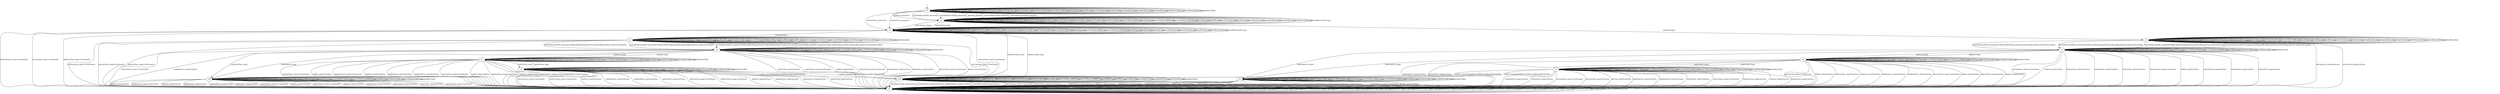 digraph "msquicModels/msquic-BWRCA-0/learnedModel" {
s0 [label=s0];
s1 [label=s1];
s2 [label=s2];
s3 [label=s3];
s4 [label=s4];
s5 [label=s5];
s6 [label=s6];
s7 [label=s7];
s8 [label=s8];
s9 [label=s9];
s10 [label=s10];
s11 [label=s11];
s12 [label=s12];
s13 [label=s13];
s14 [label=s14];
s0 -> s2  [label="initPing_short/retry "];
s0 -> s1  [label="initConClose_short/retry "];
s0 -> s2  [label="initCltHello-vldACK_short/retry "];
s0 -> s2  [label="initCltHello-invldACK_short/retry "];
s0 -> s0  [label="hndPing_short/ "];
s0 -> s0  [label="hndFin_short/ "];
s0 -> s0  [label="hndConClose_short/ "];
s0 -> s0  [label="hndCert_short/ "];
s0 -> s0  [label="hndEmpCert_short/ "];
s0 -> s0  [label="hndInvldCert_short/ "];
s0 -> s0  [label="hndCertVer_short/ "];
s0 -> s0  [label="VldNewConID_short/ "];
s0 -> s0  [label="InvldNewConID_short/ "];
s0 -> s2  [label="initPing_long/retry "];
s0 -> s1  [label="initConClose_long/retry "];
s0 -> s2  [label="initCltHello-vldACK_long/retry "];
s0 -> s2  [label="initCltHello-invldACK_long/retry "];
s0 -> s0  [label="hndPing_long/ "];
s0 -> s0  [label="hndFin_long/ "];
s0 -> s0  [label="hndConClose_long/ "];
s0 -> s0  [label="hndCert_long/ "];
s0 -> s0  [label="hndEmpCert_long/ "];
s0 -> s0  [label="hndInvldCert_long/ "];
s0 -> s0  [label="hndCertVer_long/ "];
s0 -> s0  [label="VldNewConID_long/ "];
s0 -> s0  [label="InvldNewConID_long/ "];
s0 -> s0  [label="[IncRetryTkn]/ "];
s1 -> s1  [label="initPing_short/ "];
s1 -> s5  [label="initConClose_short/<ConClosed> "];
s1 -> s1  [label="initCltHello-vldACK_short/ "];
s1 -> s1  [label="initCltHello-invldACK_short/ "];
s1 -> s1  [label="hndPing_short/ "];
s1 -> s1  [label="hndFin_short/ "];
s1 -> s5  [label="hndConClose_short/<ConClosed> "];
s1 -> s1  [label="hndCert_short/ "];
s1 -> s1  [label="hndEmpCert_short/ "];
s1 -> s1  [label="hndInvldCert_short/ "];
s1 -> s1  [label="hndCertVer_short/ "];
s1 -> s1  [label="VldNewConID_short/ "];
s1 -> s1  [label="InvldNewConID_short/ "];
s1 -> s1  [label="initPing_long/ "];
s1 -> s5  [label="initConClose_long/<ConClosed> "];
s1 -> s1  [label="initCltHello-vldACK_long/ "];
s1 -> s1  [label="initCltHello-invldACK_long/ "];
s1 -> s1  [label="hndPing_long/ "];
s1 -> s1  [label="hndFin_long/ "];
s1 -> s5  [label="hndConClose_long/<ConClosed> "];
s1 -> s1  [label="hndCert_long/ "];
s1 -> s1  [label="hndEmpCert_long/ "];
s1 -> s1  [label="hndInvldCert_long/ "];
s1 -> s1  [label="hndCertVer_long/ "];
s1 -> s1  [label="VldNewConID_long/ "];
s1 -> s1  [label="InvldNewConID_long/ "];
s1 -> s4  [label="[IncRetryTkn]/ "];
s2 -> s2  [label="initPing_short/ "];
s2 -> s1  [label="initConClose_short/ "];
s2 -> s2  [label="initCltHello-vldACK_short/ "];
s2 -> s2  [label="initCltHello-invldACK_short/ "];
s2 -> s2  [label="hndPing_short/ "];
s2 -> s2  [label="hndFin_short/ "];
s2 -> s2  [label="hndConClose_short/ "];
s2 -> s2  [label="hndCert_short/ "];
s2 -> s2  [label="hndEmpCert_short/ "];
s2 -> s2  [label="hndInvldCert_short/ "];
s2 -> s2  [label="hndCertVer_short/ "];
s2 -> s2  [label="VldNewConID_short/ "];
s2 -> s2  [label="InvldNewConID_short/ "];
s2 -> s2  [label="initPing_long/ "];
s2 -> s1  [label="initConClose_long/ "];
s2 -> s2  [label="initCltHello-vldACK_long/ "];
s2 -> s2  [label="initCltHello-invldACK_long/ "];
s2 -> s2  [label="hndPing_long/ "];
s2 -> s2  [label="hndFin_long/ "];
s2 -> s2  [label="hndConClose_long/ "];
s2 -> s2  [label="hndCert_long/ "];
s2 -> s2  [label="hndEmpCert_long/ "];
s2 -> s2  [label="hndInvldCert_long/ "];
s2 -> s2  [label="hndCertVer_long/ "];
s2 -> s2  [label="VldNewConID_long/ "];
s2 -> s2  [label="InvldNewConID_long/ "];
s2 -> s3  [label="[IncRetryTkn]/ "];
s3 -> s3  [label="initPing_short/ "];
s3 -> s5  [label="initConClose_short/ConClose "];
s3 -> s7  [label="initCltHello-vldACK_short/initSvrHello,hndProNego,hEncExt,hndCertReq,hndCert,hndCertVer,hndFin "];
s3 -> s7  [label="initCltHello-invldACK_short/initSvrHello,hndProNego,hEncExt,hndCertReq,hndCert,hndCertVer,hndFin "];
s3 -> s3  [label="hndPing_short/ "];
s3 -> s3  [label="hndFin_short/ "];
s3 -> s3  [label="hndConClose_short/ "];
s3 -> s3  [label="hndCert_short/ "];
s3 -> s3  [label="hndEmpCert_short/ "];
s3 -> s3  [label="hndInvldCert_short/ "];
s3 -> s3  [label="hndCertVer_short/ "];
s3 -> s3  [label="VldNewConID_short/ "];
s3 -> s3  [label="InvldNewConID_short/ "];
s3 -> s3  [label="initPing_long/ "];
s3 -> s5  [label="initConClose_long/ConClose "];
s3 -> s7  [label="initCltHello-vldACK_long/initSvrHello,hndProNego,hEncExt,hndCertReq,hndCert,hndCertVer,hndFin "];
s3 -> s7  [label="initCltHello-invldACK_long/initSvrHello,hndProNego,hEncExt,hndCertReq,hndCert,hndCertVer,hndFin "];
s3 -> s3  [label="hndPing_long/ "];
s3 -> s3  [label="hndFin_long/ "];
s3 -> s3  [label="hndConClose_long/ "];
s3 -> s3  [label="hndCert_long/ "];
s3 -> s3  [label="hndEmpCert_long/ "];
s3 -> s3  [label="hndInvldCert_long/ "];
s3 -> s3  [label="hndCertVer_long/ "];
s3 -> s3  [label="VldNewConID_long/ "];
s3 -> s3  [label="InvldNewConID_long/ "];
s3 -> s3  [label="[IncRetryTkn]/ "];
s4 -> s4  [label="initPing_short/ "];
s4 -> s5  [label="initConClose_short/<ConClosed> "];
s4 -> s6  [label="initCltHello-vldACK_short/initSvrHello,hndProNego,hEncExt,hndCertReq,hndCert,hndCertVer,hndFin "];
s4 -> s6  [label="initCltHello-invldACK_short/initSvrHello,hndProNego,hEncExt,hndCertReq,hndCert,hndCertVer,hndFin "];
s4 -> s4  [label="hndPing_short/ "];
s4 -> s4  [label="hndFin_short/ "];
s4 -> s5  [label="hndConClose_short/<ConClosed> "];
s4 -> s4  [label="hndCert_short/ "];
s4 -> s4  [label="hndEmpCert_short/ "];
s4 -> s4  [label="hndInvldCert_short/ "];
s4 -> s4  [label="hndCertVer_short/ "];
s4 -> s4  [label="VldNewConID_short/ "];
s4 -> s4  [label="InvldNewConID_short/ "];
s4 -> s4  [label="initPing_long/ "];
s4 -> s5  [label="initConClose_long/<ConClosed> "];
s4 -> s6  [label="initCltHello-vldACK_long/initSvrHello,hndProNego,hEncExt,hndCertReq,hndCert,hndCertVer,hndFin "];
s4 -> s6  [label="initCltHello-invldACK_long/initSvrHello,hndProNego,hEncExt,hndCertReq,hndCert,hndCertVer,hndFin "];
s4 -> s4  [label="hndPing_long/ "];
s4 -> s4  [label="hndFin_long/ "];
s4 -> s5  [label="hndConClose_long/<ConClosed> "];
s4 -> s4  [label="hndCert_long/ "];
s4 -> s4  [label="hndEmpCert_long/ "];
s4 -> s4  [label="hndInvldCert_long/ "];
s4 -> s4  [label="hndCertVer_long/ "];
s4 -> s4  [label="VldNewConID_long/ "];
s4 -> s4  [label="InvldNewConID_long/ "];
s4 -> s4  [label="[IncRetryTkn]/ "];
s5 -> s5  [label="initPing_short/<ConClosed> "];
s5 -> s5  [label="initConClose_short/<ConClosed> "];
s5 -> s5  [label="initCltHello-vldACK_short/<ConClosed> "];
s5 -> s5  [label="initCltHello-invldACK_short/<ConClosed> "];
s5 -> s5  [label="hndPing_short/<ConClosed> "];
s5 -> s5  [label="hndFin_short/<ConClosed> "];
s5 -> s5  [label="hndConClose_short/<ConClosed> "];
s5 -> s5  [label="hndCert_short/<ConClosed> "];
s5 -> s5  [label="hndEmpCert_short/<ConClosed> "];
s5 -> s5  [label="hndInvldCert_short/<ConClosed> "];
s5 -> s5  [label="hndCertVer_short/<ConClosed> "];
s5 -> s5  [label="VldNewConID_short/<ConClosed> "];
s5 -> s5  [label="InvldNewConID_short/<ConClosed> "];
s5 -> s5  [label="initPing_long/<ConClosed> "];
s5 -> s5  [label="initConClose_long/<ConClosed> "];
s5 -> s5  [label="initCltHello-vldACK_long/<ConClosed> "];
s5 -> s5  [label="initCltHello-invldACK_long/<ConClosed> "];
s5 -> s5  [label="hndPing_long/<ConClosed> "];
s5 -> s5  [label="hndFin_long/<ConClosed> "];
s5 -> s5  [label="hndConClose_long/<ConClosed> "];
s5 -> s5  [label="hndCert_long/<ConClosed> "];
s5 -> s5  [label="hndEmpCert_long/<ConClosed> "];
s5 -> s5  [label="hndInvldCert_long/<ConClosed> "];
s5 -> s5  [label="hndCertVer_long/<ConClosed> "];
s5 -> s5  [label="VldNewConID_long/<ConClosed> "];
s5 -> s5  [label="InvldNewConID_long/<ConClosed> "];
s5 -> s5  [label="[IncRetryTkn]/<ConClosed> "];
s6 -> s6  [label="initPing_short/ "];
s6 -> s5  [label="initConClose_short/<ConClosed> "];
s6 -> s6  [label="initCltHello-vldACK_short/ "];
s6 -> s6  [label="initCltHello-invldACK_short/ "];
s6 -> s6  [label="hndPing_short/ "];
s6 -> s5  [label="hndFin_short/ConClose "];
s6 -> s5  [label="hndConClose_short/<ConClosed> "];
s6 -> s11  [label="hndCert_short/ "];
s6 -> s5  [label="hndEmpCert_short/ConClose "];
s6 -> s10  [label="hndInvldCert_short/ "];
s6 -> s5  [label="hndCertVer_short/ConClose "];
s6 -> s6  [label="VldNewConID_short/ "];
s6 -> s6  [label="InvldNewConID_short/ "];
s6 -> s6  [label="initPing_long/ "];
s6 -> s5  [label="initConClose_long/<ConClosed> "];
s6 -> s6  [label="initCltHello-vldACK_long/ "];
s6 -> s6  [label="initCltHello-invldACK_long/ "];
s6 -> s6  [label="hndPing_long/ "];
s6 -> s5  [label="hndFin_long/ConClose "];
s6 -> s5  [label="hndConClose_long/<ConClosed> "];
s6 -> s11  [label="hndCert_long/ "];
s6 -> s5  [label="hndEmpCert_long/ConClose "];
s6 -> s10  [label="hndInvldCert_long/ "];
s6 -> s5  [label="hndCertVer_long/ConClose "];
s6 -> s6  [label="VldNewConID_long/ "];
s6 -> s6  [label="InvldNewConID_long/ "];
s6 -> s6  [label="[IncRetryTkn]/ "];
s7 -> s7  [label="initPing_short/ "];
s7 -> s5  [label="initConClose_short/<ConClosed> "];
s7 -> s7  [label="initCltHello-vldACK_short/ "];
s7 -> s7  [label="initCltHello-invldACK_short/ "];
s7 -> s7  [label="hndPing_short/ "];
s7 -> s5  [label="hndFin_short/ConClose "];
s7 -> s5  [label="hndConClose_short/ConClose "];
s7 -> s9  [label="hndCert_short/ "];
s7 -> s5  [label="hndEmpCert_short/ConClose "];
s7 -> s8  [label="hndInvldCert_short/ "];
s7 -> s5  [label="hndCertVer_short/ConClose "];
s7 -> s7  [label="VldNewConID_short/ "];
s7 -> s7  [label="InvldNewConID_short/ "];
s7 -> s7  [label="initPing_long/ "];
s7 -> s5  [label="initConClose_long/<ConClosed> "];
s7 -> s7  [label="initCltHello-vldACK_long/ "];
s7 -> s7  [label="initCltHello-invldACK_long/ "];
s7 -> s7  [label="hndPing_long/ "];
s7 -> s5  [label="hndFin_long/ConClose "];
s7 -> s5  [label="hndConClose_long/ConClose "];
s7 -> s9  [label="hndCert_long/ "];
s7 -> s5  [label="hndEmpCert_long/ConClose "];
s7 -> s8  [label="hndInvldCert_long/ "];
s7 -> s5  [label="hndCertVer_long/ConClose "];
s7 -> s7  [label="VldNewConID_long/ "];
s7 -> s7  [label="InvldNewConID_long/ "];
s7 -> s7  [label="[IncRetryTkn]/ "];
s8 -> s8  [label="initPing_short/ "];
s8 -> s5  [label="initConClose_short/<ConClosed> "];
s8 -> s8  [label="initCltHello-vldACK_short/ "];
s8 -> s8  [label="initCltHello-invldACK_short/ "];
s8 -> s8  [label="hndPing_short/ "];
s8 -> s5  [label="hndFin_short/ConClose "];
s8 -> s5  [label="hndConClose_short/ConClose "];
s8 -> s5  [label="hndCert_short/ConClose "];
s8 -> s5  [label="hndEmpCert_short/ConClose "];
s8 -> s5  [label="hndInvldCert_short/ConClose "];
s8 -> s5  [label="hndCertVer_short/ConClose "];
s8 -> s8  [label="VldNewConID_short/ "];
s8 -> s8  [label="InvldNewConID_short/ "];
s8 -> s8  [label="initPing_long/ "];
s8 -> s5  [label="initConClose_long/<ConClosed> "];
s8 -> s8  [label="initCltHello-vldACK_long/ "];
s8 -> s8  [label="initCltHello-invldACK_long/ "];
s8 -> s8  [label="hndPing_long/ "];
s8 -> s5  [label="hndFin_long/ConClose "];
s8 -> s5  [label="hndConClose_long/ConClose "];
s8 -> s5  [label="hndCert_long/ConClose "];
s8 -> s5  [label="hndEmpCert_long/ConClose "];
s8 -> s5  [label="hndInvldCert_long/ConClose "];
s8 -> s5  [label="hndCertVer_long/ConClose "];
s8 -> s8  [label="VldNewConID_long/ "];
s8 -> s8  [label="InvldNewConID_long/ "];
s8 -> s8  [label="[IncRetryTkn]/ "];
s9 -> s9  [label="initPing_short/ "];
s9 -> s5  [label="initConClose_short/<ConClosed> "];
s9 -> s9  [label="initCltHello-vldACK_short/ "];
s9 -> s9  [label="initCltHello-invldACK_short/ "];
s9 -> s9  [label="hndPing_short/ "];
s9 -> s5  [label="hndFin_short/ConClose "];
s9 -> s5  [label="hndConClose_short/ConClose "];
s9 -> s5  [label="hndCert_short/ConClose "];
s9 -> s5  [label="hndEmpCert_short/ConClose "];
s9 -> s5  [label="hndInvldCert_short/ConClose "];
s9 -> s13  [label="hndCertVer_short/ "];
s9 -> s9  [label="VldNewConID_short/ "];
s9 -> s9  [label="InvldNewConID_short/ "];
s9 -> s9  [label="initPing_long/ "];
s9 -> s5  [label="initConClose_long/<ConClosed> "];
s9 -> s9  [label="initCltHello-vldACK_long/ "];
s9 -> s9  [label="initCltHello-invldACK_long/ "];
s9 -> s9  [label="hndPing_long/ "];
s9 -> s5  [label="hndFin_long/ConClose "];
s9 -> s5  [label="hndConClose_long/ConClose "];
s9 -> s5  [label="hndCert_long/ConClose "];
s9 -> s5  [label="hndEmpCert_long/ConClose "];
s9 -> s5  [label="hndInvldCert_long/ConClose "];
s9 -> s13  [label="hndCertVer_long/ "];
s9 -> s9  [label="VldNewConID_long/ "];
s9 -> s9  [label="InvldNewConID_long/ "];
s9 -> s9  [label="[IncRetryTkn]/ "];
s10 -> s10  [label="initPing_short/ "];
s10 -> s5  [label="initConClose_short/<ConClosed> "];
s10 -> s10  [label="initCltHello-vldACK_short/ "];
s10 -> s10  [label="initCltHello-invldACK_short/ "];
s10 -> s10  [label="hndPing_short/ "];
s10 -> s5  [label="hndFin_short/ConClose "];
s10 -> s5  [label="hndConClose_short/<ConClosed> "];
s10 -> s5  [label="hndCert_short/ConClose "];
s10 -> s5  [label="hndEmpCert_short/ConClose "];
s10 -> s5  [label="hndInvldCert_short/ConClose "];
s10 -> s5  [label="hndCertVer_short/ConClose "];
s10 -> s10  [label="VldNewConID_short/ "];
s10 -> s10  [label="InvldNewConID_short/ "];
s10 -> s10  [label="initPing_long/ "];
s10 -> s5  [label="initConClose_long/<ConClosed> "];
s10 -> s10  [label="initCltHello-vldACK_long/ "];
s10 -> s10  [label="initCltHello-invldACK_long/ "];
s10 -> s10  [label="hndPing_long/ "];
s10 -> s5  [label="hndFin_long/ConClose "];
s10 -> s5  [label="hndConClose_long/<ConClosed> "];
s10 -> s5  [label="hndCert_long/ConClose "];
s10 -> s5  [label="hndEmpCert_long/ConClose "];
s10 -> s5  [label="hndInvldCert_long/ConClose "];
s10 -> s5  [label="hndCertVer_long/ConClose "];
s10 -> s10  [label="VldNewConID_long/ "];
s10 -> s10  [label="InvldNewConID_long/ "];
s10 -> s10  [label="[IncRetryTkn]/ "];
s11 -> s11  [label="initPing_short/ "];
s11 -> s5  [label="initConClose_short/<ConClosed> "];
s11 -> s11  [label="initCltHello-vldACK_short/ "];
s11 -> s11  [label="initCltHello-invldACK_short/ "];
s11 -> s11  [label="hndPing_short/ "];
s11 -> s5  [label="hndFin_short/ConClose "];
s11 -> s5  [label="hndConClose_short/<ConClosed> "];
s11 -> s5  [label="hndCert_short/ConClose "];
s11 -> s5  [label="hndEmpCert_short/ConClose "];
s11 -> s5  [label="hndInvldCert_short/ConClose "];
s11 -> s12  [label="hndCertVer_short/ "];
s11 -> s11  [label="VldNewConID_short/ "];
s11 -> s11  [label="InvldNewConID_short/ "];
s11 -> s11  [label="initPing_long/ "];
s11 -> s5  [label="initConClose_long/<ConClosed> "];
s11 -> s11  [label="initCltHello-vldACK_long/ "];
s11 -> s11  [label="initCltHello-invldACK_long/ "];
s11 -> s11  [label="hndPing_long/ "];
s11 -> s5  [label="hndFin_long/ConClose "];
s11 -> s5  [label="hndConClose_long/<ConClosed> "];
s11 -> s5  [label="hndCert_long/ConClose "];
s11 -> s5  [label="hndEmpCert_long/ConClose "];
s11 -> s5  [label="hndInvldCert_long/ConClose "];
s11 -> s12  [label="hndCertVer_long/ "];
s11 -> s11  [label="VldNewConID_long/ "];
s11 -> s11  [label="InvldNewConID_long/ "];
s11 -> s11  [label="[IncRetryTkn]/ "];
s12 -> s12  [label="initPing_short/ "];
s12 -> s5  [label="initConClose_short/<ConClosed> "];
s12 -> s12  [label="initCltHello-vldACK_short/ "];
s12 -> s12  [label="initCltHello-invldACK_short/ "];
s12 -> s12  [label="hndPing_short/ "];
s12 -> s14  [label="hndFin_short/HndshkDone,VldNewConID,hndNewSesTkt "];
s12 -> s5  [label="hndConClose_short/<ConClosed> "];
s12 -> s5  [label="hndCert_short/ConClose "];
s12 -> s5  [label="hndEmpCert_short/ConClose "];
s12 -> s5  [label="hndInvldCert_short/ConClose "];
s12 -> s5  [label="hndCertVer_short/ConClose "];
s12 -> s12  [label="VldNewConID_short/ "];
s12 -> s12  [label="InvldNewConID_short/ "];
s12 -> s12  [label="initPing_long/ "];
s12 -> s5  [label="initConClose_long/<ConClosed> "];
s12 -> s12  [label="initCltHello-vldACK_long/ "];
s12 -> s12  [label="initCltHello-invldACK_long/ "];
s12 -> s12  [label="hndPing_long/ "];
s12 -> s14  [label="hndFin_long/HndshkDone,VldNewConID,hndNewSesTkt "];
s12 -> s5  [label="hndConClose_long/<ConClosed> "];
s12 -> s5  [label="hndCert_long/ConClose "];
s12 -> s5  [label="hndEmpCert_long/ConClose "];
s12 -> s5  [label="hndInvldCert_long/ConClose "];
s12 -> s5  [label="hndCertVer_long/ConClose "];
s12 -> s12  [label="VldNewConID_long/ "];
s12 -> s12  [label="InvldNewConID_long/ "];
s12 -> s12  [label="[IncRetryTkn]/ "];
s13 -> s13  [label="initPing_short/ "];
s13 -> s5  [label="initConClose_short/<ConClosed> "];
s13 -> s13  [label="initCltHello-vldACK_short/ "];
s13 -> s13  [label="initCltHello-invldACK_short/ "];
s13 -> s13  [label="hndPing_short/ "];
s13 -> s14  [label="hndFin_short/HndshkDone,VldNewConID,hndNewSesTkt "];
s13 -> s5  [label="hndConClose_short/ConClose "];
s13 -> s5  [label="hndCert_short/ConClose "];
s13 -> s5  [label="hndEmpCert_short/ConClose "];
s13 -> s5  [label="hndInvldCert_short/ConClose "];
s13 -> s5  [label="hndCertVer_short/ConClose "];
s13 -> s13  [label="VldNewConID_short/ "];
s13 -> s13  [label="InvldNewConID_short/ "];
s13 -> s13  [label="initPing_long/ "];
s13 -> s5  [label="initConClose_long/<ConClosed> "];
s13 -> s13  [label="initCltHello-vldACK_long/ "];
s13 -> s13  [label="initCltHello-invldACK_long/ "];
s13 -> s13  [label="hndPing_long/ "];
s13 -> s14  [label="hndFin_long/HndshkDone,VldNewConID,hndNewSesTkt "];
s13 -> s5  [label="hndConClose_long/ConClose "];
s13 -> s5  [label="hndCert_long/ConClose "];
s13 -> s5  [label="hndEmpCert_long/ConClose "];
s13 -> s5  [label="hndInvldCert_long/ConClose "];
s13 -> s5  [label="hndCertVer_long/ConClose "];
s13 -> s13  [label="VldNewConID_long/ "];
s13 -> s13  [label="InvldNewConID_long/ "];
s13 -> s13  [label="[IncRetryTkn]/ "];
s14 -> s14  [label="initPing_short/ "];
s14 -> s5  [label="initConClose_short/<ConClosed> "];
s14 -> s14  [label="initCltHello-vldACK_short/ "];
s14 -> s14  [label="initCltHello-invldACK_short/ "];
s14 -> s14  [label="hndPing_short/ "];
s14 -> s14  [label="hndFin_short/ "];
s14 -> s5  [label="hndConClose_short/<ConClosed> "];
s14 -> s14  [label="hndCert_short/ "];
s14 -> s14  [label="hndEmpCert_short/ "];
s14 -> s14  [label="hndInvldCert_short/ "];
s14 -> s14  [label="hndCertVer_short/ "];
s14 -> s1  [label="VldNewConID_short/ "];
s14 -> s5  [label="InvldNewConID_short/ConClose "];
s14 -> s14  [label="initPing_long/ "];
s14 -> s5  [label="initConClose_long/<ConClosed> "];
s14 -> s14  [label="initCltHello-vldACK_long/ "];
s14 -> s14  [label="initCltHello-invldACK_long/ "];
s14 -> s14  [label="hndPing_long/ "];
s14 -> s14  [label="hndFin_long/ "];
s14 -> s5  [label="hndConClose_long/<ConClosed> "];
s14 -> s14  [label="hndCert_long/ "];
s14 -> s14  [label="hndEmpCert_long/ "];
s14 -> s14  [label="hndInvldCert_long/ "];
s14 -> s14  [label="hndCertVer_long/ "];
s14 -> s1  [label="VldNewConID_long/ "];
s14 -> s5  [label="InvldNewConID_long/ConClose "];
s14 -> s14  [label="[IncRetryTkn]/ "];
__start0 [label="", shape=none];
__start0 -> s0  [label=""];
}
